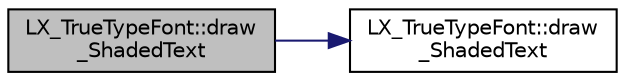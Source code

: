 digraph "LX_TrueTypeFont::draw_ShadedText"
{
  edge [fontname="Helvetica",fontsize="10",labelfontname="Helvetica",labelfontsize="10"];
  node [fontname="Helvetica",fontsize="10",shape=record];
  rankdir="LR";
  Node1 [label="LX_TrueTypeFont::draw\l_ShadedText",height=0.2,width=0.4,color="black", fillcolor="grey75", style="filled" fontcolor="black"];
  Node1 -> Node2 [color="midnightblue",fontsize="10",style="solid",fontname="Helvetica"];
  Node2 [label="LX_TrueTypeFont::draw\l_ShadedText",height=0.2,width=0.4,color="black", fillcolor="white", style="filled",URL="$class_l_x___true_type_font.html#a3f3bc782c4606778f3bf603df35c24da"];
}
